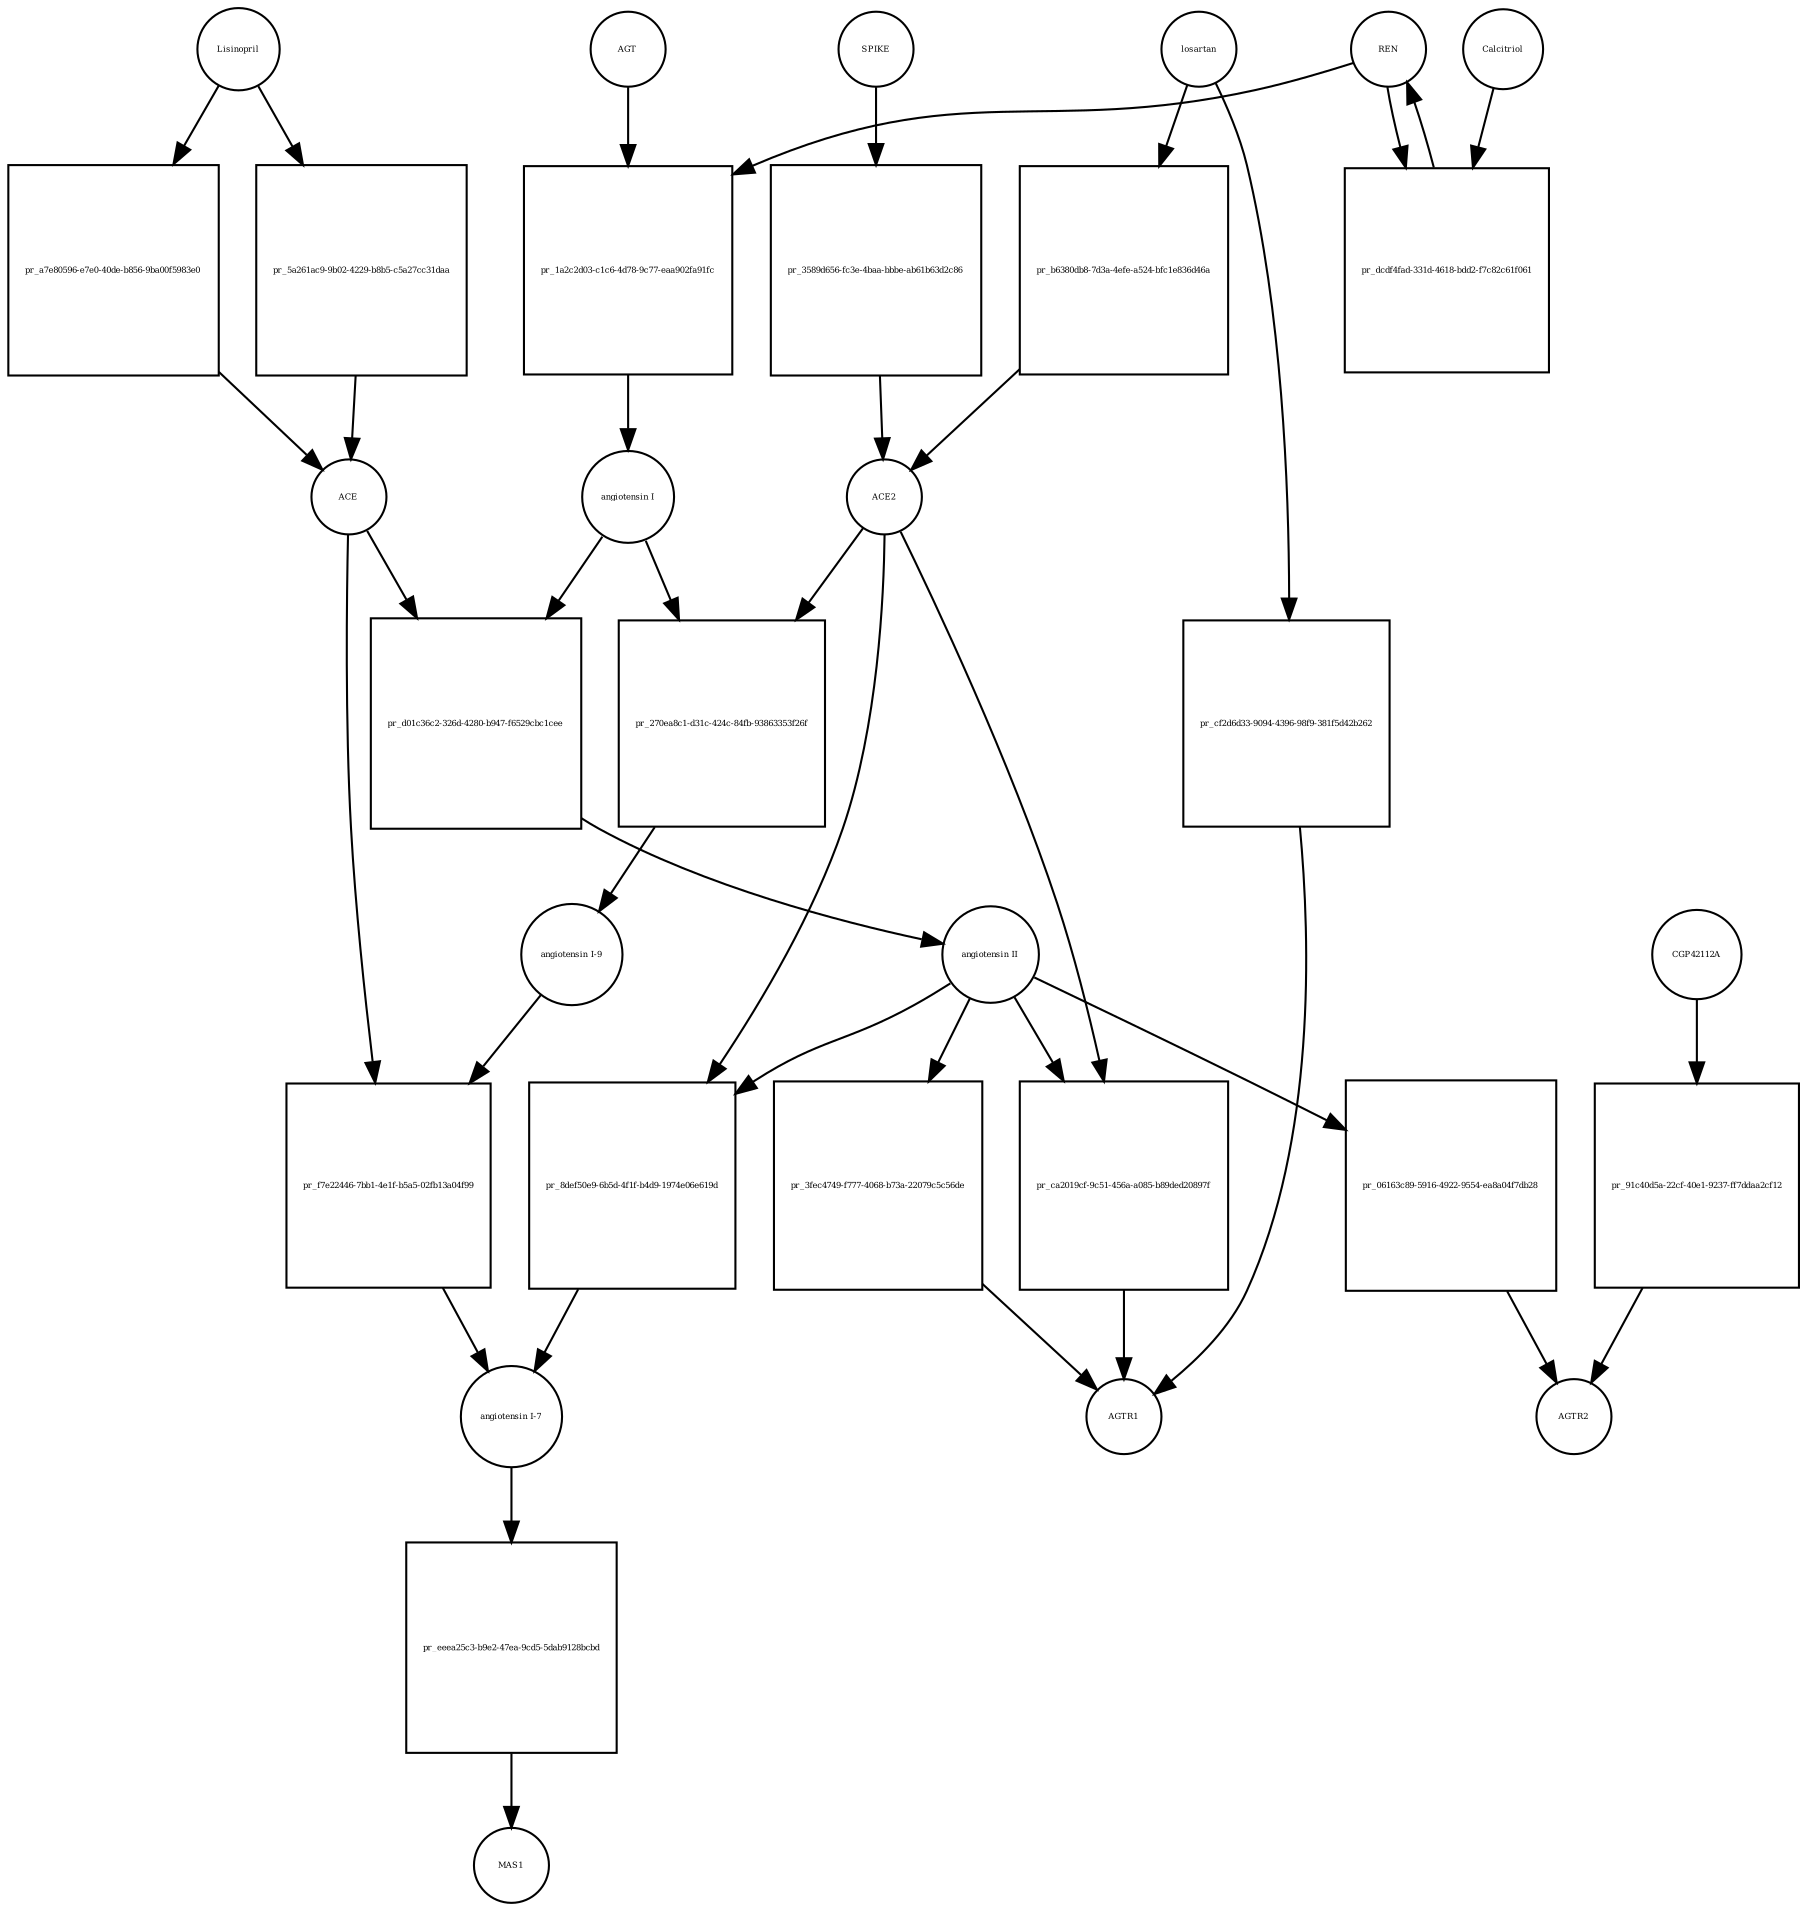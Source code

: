 strict digraph  {
AGT [annotation="", bipartite=0, cls=macromolecule, fontsize=4, label=AGT, shape=circle];
"pr_1a2c2d03-c1c6-4d78-9c77-eaa902fa91fc" [annotation="", bipartite=1, cls=process, fontsize=4, label="pr_1a2c2d03-c1c6-4d78-9c77-eaa902fa91fc", shape=square];
"angiotensin I" [annotation="", bipartite=0, cls="simple chemical", fontsize=4, label="angiotensin I", shape=circle];
REN [annotation="", bipartite=0, cls=macromolecule, fontsize=4, label=REN, shape=circle];
"pr_d01c36c2-326d-4280-b947-f6529cbc1cee" [annotation="", bipartite=1, cls=process, fontsize=4, label="pr_d01c36c2-326d-4280-b947-f6529cbc1cee", shape=square];
"angiotensin II" [annotation="", bipartite=0, cls="simple chemical", fontsize=4, label="angiotensin II", shape=circle];
ACE [annotation="", bipartite=0, cls=macromolecule, fontsize=4, label=ACE, shape=circle];
"pr_270ea8c1-d31c-424c-84fb-93863353f26f" [annotation="", bipartite=1, cls=process, fontsize=4, label="pr_270ea8c1-d31c-424c-84fb-93863353f26f", shape=square];
"angiotensin I-9" [annotation="", bipartite=0, cls="simple chemical", fontsize=4, label="angiotensin I-9", shape=circle];
ACE2 [annotation="", bipartite=0, cls=macromolecule, fontsize=4, label=ACE2, shape=circle];
"pr_f7e22446-7bb1-4e1f-b5a5-02fb13a04f99" [annotation="", bipartite=1, cls=process, fontsize=4, label="pr_f7e22446-7bb1-4e1f-b5a5-02fb13a04f99", shape=square];
"angiotensin I-7" [annotation="", bipartite=0, cls="simple chemical", fontsize=4, label="angiotensin I-7", shape=circle];
"pr_8def50e9-6b5d-4f1f-b4d9-1974e06e619d" [annotation="", bipartite=1, cls=process, fontsize=4, label="pr_8def50e9-6b5d-4f1f-b4d9-1974e06e619d", shape=square];
SPIKE [annotation="", bipartite=0, cls=macromolecule, fontsize=4, label=SPIKE, shape=circle];
"pr_3589d656-fc3e-4baa-bbbe-ab61b63d2c86" [annotation="", bipartite=1, cls=process, fontsize=4, label="pr_3589d656-fc3e-4baa-bbbe-ab61b63d2c86", shape=square];
Lisinopril [annotation="", bipartite=0, cls="simple chemical", fontsize=4, label=Lisinopril, shape=circle];
"pr_a7e80596-e7e0-40de-b856-9ba00f5983e0" [annotation="", bipartite=1, cls=process, fontsize=4, label="pr_a7e80596-e7e0-40de-b856-9ba00f5983e0", shape=square];
"pr_3fec4749-f777-4068-b73a-22079c5c56de" [annotation="", bipartite=1, cls=process, fontsize=4, label="pr_3fec4749-f777-4068-b73a-22079c5c56de", shape=square];
AGTR1 [annotation="", bipartite=0, cls=macromolecule, fontsize=4, label=AGTR1, shape=circle];
"pr_06163c89-5916-4922-9554-ea8a04f7db28" [annotation="", bipartite=1, cls=process, fontsize=4, label="pr_06163c89-5916-4922-9554-ea8a04f7db28", shape=square];
AGTR2 [annotation="", bipartite=0, cls=macromolecule, fontsize=4, label=AGTR2, shape=circle];
"pr_eeea25c3-b9e2-47ea-9cd5-5dab9128bcbd" [annotation="", bipartite=1, cls=process, fontsize=4, label="pr_eeea25c3-b9e2-47ea-9cd5-5dab9128bcbd", shape=square];
MAS1 [annotation="", bipartite=0, cls=macromolecule, fontsize=4, label=MAS1, shape=circle];
losartan [annotation="", bipartite=0, cls="simple chemical", fontsize=4, label=losartan, shape=circle];
"pr_cf2d6d33-9094-4396-98f9-381f5d42b262" [annotation="", bipartite=1, cls=process, fontsize=4, label="pr_cf2d6d33-9094-4396-98f9-381f5d42b262", shape=square];
"pr_dcdf4fad-331d-4618-bdd2-f7c82c61f061" [annotation="", bipartite=1, cls=process, fontsize=4, label="pr_dcdf4fad-331d-4618-bdd2-f7c82c61f061", shape=square];
Calcitriol [annotation="", bipartite=0, cls="simple chemical", fontsize=4, label=Calcitriol, shape=circle];
"pr_5a261ac9-9b02-4229-b8b5-c5a27cc31daa" [annotation="", bipartite=1, cls=process, fontsize=4, label="pr_5a261ac9-9b02-4229-b8b5-c5a27cc31daa", shape=square];
"pr_ca2019cf-9c51-456a-a085-b89ded20897f" [annotation="", bipartite=1, cls=process, fontsize=4, label="pr_ca2019cf-9c51-456a-a085-b89ded20897f", shape=square];
CGP42112A [annotation="", bipartite=0, cls="simple chemical", fontsize=4, label=CGP42112A, shape=circle];
"pr_91c40d5a-22cf-40e1-9237-ff7ddaa2cf12" [annotation="", bipartite=1, cls=process, fontsize=4, label="pr_91c40d5a-22cf-40e1-9237-ff7ddaa2cf12", shape=square];
"pr_b6380db8-7d3a-4efe-a524-bfc1e836d46a" [annotation="", bipartite=1, cls=process, fontsize=4, label="pr_b6380db8-7d3a-4efe-a524-bfc1e836d46a", shape=square];
AGT -> "pr_1a2c2d03-c1c6-4d78-9c77-eaa902fa91fc"  [annotation="", interaction_type=consumption];
"pr_1a2c2d03-c1c6-4d78-9c77-eaa902fa91fc" -> "angiotensin I"  [annotation="", interaction_type=production];
"angiotensin I" -> "pr_d01c36c2-326d-4280-b947-f6529cbc1cee"  [annotation="", interaction_type=consumption];
"angiotensin I" -> "pr_270ea8c1-d31c-424c-84fb-93863353f26f"  [annotation="", interaction_type=consumption];
REN -> "pr_1a2c2d03-c1c6-4d78-9c77-eaa902fa91fc"  [annotation="", interaction_type=catalysis];
REN -> "pr_dcdf4fad-331d-4618-bdd2-f7c82c61f061"  [annotation="", interaction_type=consumption];
"pr_d01c36c2-326d-4280-b947-f6529cbc1cee" -> "angiotensin II"  [annotation="", interaction_type=production];
"angiotensin II" -> "pr_8def50e9-6b5d-4f1f-b4d9-1974e06e619d"  [annotation="", interaction_type=consumption];
"angiotensin II" -> "pr_3fec4749-f777-4068-b73a-22079c5c56de"  [annotation="", interaction_type=consumption];
"angiotensin II" -> "pr_06163c89-5916-4922-9554-ea8a04f7db28"  [annotation="", interaction_type=consumption];
"angiotensin II" -> "pr_ca2019cf-9c51-456a-a085-b89ded20897f"  [annotation="", interaction_type=modulation];
ACE -> "pr_d01c36c2-326d-4280-b947-f6529cbc1cee"  [annotation="", interaction_type=catalysis];
ACE -> "pr_f7e22446-7bb1-4e1f-b5a5-02fb13a04f99"  [annotation="", interaction_type=catalysis];
"pr_270ea8c1-d31c-424c-84fb-93863353f26f" -> "angiotensin I-9"  [annotation="", interaction_type=production];
"angiotensin I-9" -> "pr_f7e22446-7bb1-4e1f-b5a5-02fb13a04f99"  [annotation="", interaction_type=consumption];
ACE2 -> "pr_270ea8c1-d31c-424c-84fb-93863353f26f"  [annotation="", interaction_type=catalysis];
ACE2 -> "pr_8def50e9-6b5d-4f1f-b4d9-1974e06e619d"  [annotation="", interaction_type=catalysis];
ACE2 -> "pr_ca2019cf-9c51-456a-a085-b89ded20897f"  [annotation="", interaction_type=consumption];
"pr_f7e22446-7bb1-4e1f-b5a5-02fb13a04f99" -> "angiotensin I-7"  [annotation="", interaction_type=production];
"angiotensin I-7" -> "pr_eeea25c3-b9e2-47ea-9cd5-5dab9128bcbd"  [annotation="", interaction_type=consumption];
"pr_8def50e9-6b5d-4f1f-b4d9-1974e06e619d" -> "angiotensin I-7"  [annotation="", interaction_type=production];
SPIKE -> "pr_3589d656-fc3e-4baa-bbbe-ab61b63d2c86"  [annotation="", interaction_type=consumption];
"pr_3589d656-fc3e-4baa-bbbe-ab61b63d2c86" -> ACE2  [annotation="", interaction_type=production];
Lisinopril -> "pr_a7e80596-e7e0-40de-b856-9ba00f5983e0"  [annotation="", interaction_type=consumption];
Lisinopril -> "pr_5a261ac9-9b02-4229-b8b5-c5a27cc31daa"  [annotation="", interaction_type=consumption];
"pr_a7e80596-e7e0-40de-b856-9ba00f5983e0" -> ACE  [annotation="", interaction_type=production];
"pr_3fec4749-f777-4068-b73a-22079c5c56de" -> AGTR1  [annotation="", interaction_type=production];
"pr_06163c89-5916-4922-9554-ea8a04f7db28" -> AGTR2  [annotation="", interaction_type=production];
"pr_eeea25c3-b9e2-47ea-9cd5-5dab9128bcbd" -> MAS1  [annotation="", interaction_type=production];
losartan -> "pr_cf2d6d33-9094-4396-98f9-381f5d42b262"  [annotation="", interaction_type=consumption];
losartan -> "pr_b6380db8-7d3a-4efe-a524-bfc1e836d46a"  [annotation="", interaction_type=consumption];
"pr_cf2d6d33-9094-4396-98f9-381f5d42b262" -> AGTR1  [annotation="", interaction_type=production];
"pr_dcdf4fad-331d-4618-bdd2-f7c82c61f061" -> REN  [annotation="", interaction_type=production];
Calcitriol -> "pr_dcdf4fad-331d-4618-bdd2-f7c82c61f061"  [annotation="", interaction_type=inhibition];
"pr_5a261ac9-9b02-4229-b8b5-c5a27cc31daa" -> ACE  [annotation="", interaction_type=production];
"pr_ca2019cf-9c51-456a-a085-b89ded20897f" -> AGTR1  [annotation="", interaction_type=production];
CGP42112A -> "pr_91c40d5a-22cf-40e1-9237-ff7ddaa2cf12"  [annotation="", interaction_type=consumption];
"pr_91c40d5a-22cf-40e1-9237-ff7ddaa2cf12" -> AGTR2  [annotation="", interaction_type=production];
"pr_b6380db8-7d3a-4efe-a524-bfc1e836d46a" -> ACE2  [annotation="", interaction_type=production];
}

